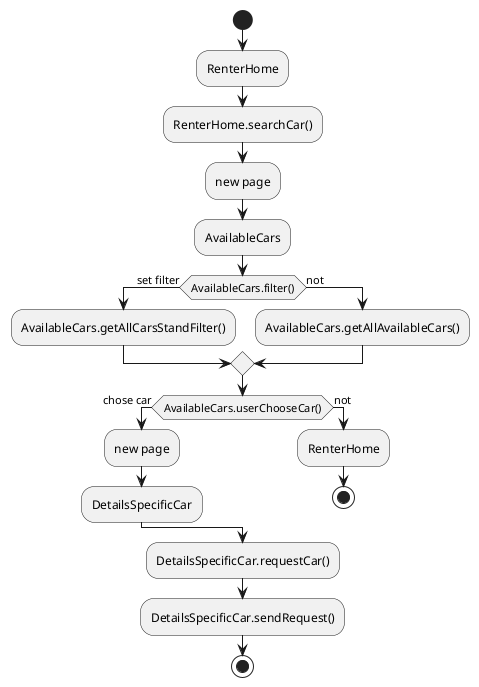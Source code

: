 @startuml
'https://plantuml.com/activity-diagram-beta

start
:RenterHome;
:RenterHome.searchCar();
:new page;
:AvailableCars;
if (AvailableCars.filter()) then (set filter)
    :AvailableCars.getAllCarsStandFilter();
else (not)
    :AvailableCars.getAllAvailableCars();
endif
if (AvailableCars.userChooseCar()) then (chose car)
    :new page;
    :DetailsSpecificCar;
else (not)
    :RenterHome;
    stop
endif


:DetailsSpecificCar.requestCar();
:DetailsSpecificCar.sendRequest();
stop



@enduml
